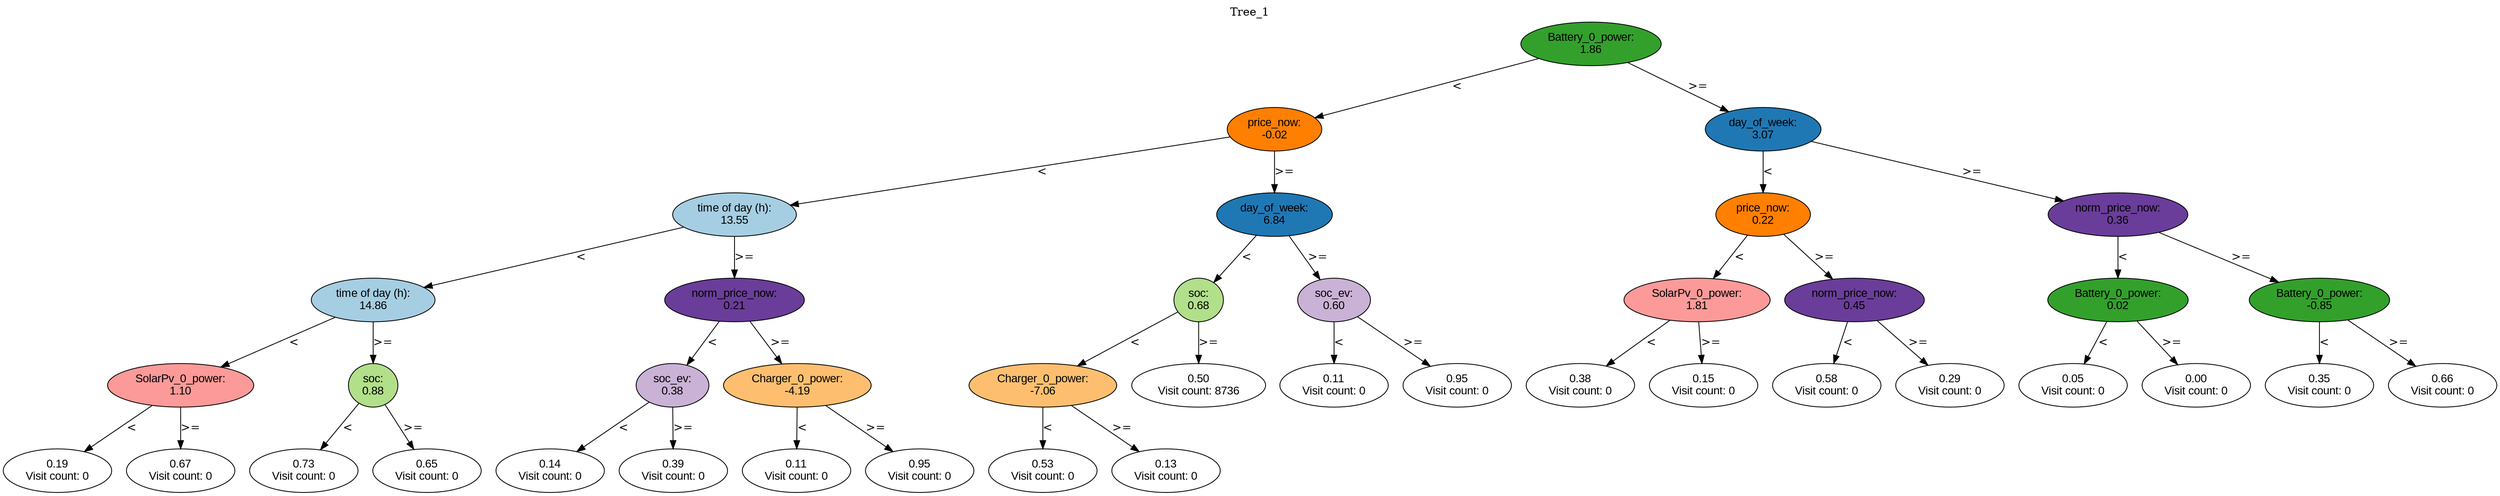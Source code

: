 digraph BST {
    node [fontname="Arial" style=filled colorscheme=paired12];
    0 [ label = "Battery_0_power:
1.86" fillcolor=4];
    1 [ label = "price_now:
-0.02" fillcolor=8];
    2 [ label = "time of day (h):
13.55" fillcolor=1];
    3 [ label = "time of day (h):
14.86" fillcolor=1];
    4 [ label = "SolarPv_0_power:
1.10" fillcolor=5];
    5 [ label = "0.19
Visit count: 0" fillcolor=white];
    6 [ label = "0.67
Visit count: 0" fillcolor=white];
    7 [ label = "soc:
0.88" fillcolor=3];
    8 [ label = "0.73
Visit count: 0" fillcolor=white];
    9 [ label = "0.65
Visit count: 0" fillcolor=white];
    10 [ label = "norm_price_now:
0.21" fillcolor=10];
    11 [ label = "soc_ev:
0.38" fillcolor=9];
    12 [ label = "0.14
Visit count: 0" fillcolor=white];
    13 [ label = "0.39
Visit count: 0" fillcolor=white];
    14 [ label = "Charger_0_power:
-4.19" fillcolor=7];
    15 [ label = "0.11
Visit count: 0" fillcolor=white];
    16 [ label = "0.95
Visit count: 0" fillcolor=white];
    17 [ label = "day_of_week:
6.84" fillcolor=2];
    18 [ label = "soc:
0.68" fillcolor=3];
    19 [ label = "Charger_0_power:
-7.06" fillcolor=7];
    20 [ label = "0.53
Visit count: 0" fillcolor=white];
    21 [ label = "0.13
Visit count: 0" fillcolor=white];
    22 [ label = "0.50
Visit count: 8736" fillcolor=white];
    23 [ label = "soc_ev:
0.60" fillcolor=9];
    24 [ label = "0.11
Visit count: 0" fillcolor=white];
    25 [ label = "0.95
Visit count: 0" fillcolor=white];
    26 [ label = "day_of_week:
3.07" fillcolor=2];
    27 [ label = "price_now:
0.22" fillcolor=8];
    28 [ label = "SolarPv_0_power:
1.81" fillcolor=5];
    29 [ label = "0.38
Visit count: 0" fillcolor=white];
    30 [ label = "0.15
Visit count: 0" fillcolor=white];
    31 [ label = "norm_price_now:
0.45" fillcolor=10];
    32 [ label = "0.58
Visit count: 0" fillcolor=white];
    33 [ label = "0.29
Visit count: 0" fillcolor=white];
    34 [ label = "norm_price_now:
0.36" fillcolor=10];
    35 [ label = "Battery_0_power:
0.02" fillcolor=4];
    36 [ label = "0.05
Visit count: 0" fillcolor=white];
    37 [ label = "0.00
Visit count: 0" fillcolor=white];
    38 [ label = "Battery_0_power:
-0.85" fillcolor=4];
    39 [ label = "0.35
Visit count: 0" fillcolor=white];
    40 [ label = "0.66
Visit count: 0" fillcolor=white];

    0  -> 1[ label = "<"];
    0  -> 26[ label = ">="];
    1  -> 2[ label = "<"];
    1  -> 17[ label = ">="];
    2  -> 3[ label = "<"];
    2  -> 10[ label = ">="];
    3  -> 4[ label = "<"];
    3  -> 7[ label = ">="];
    4  -> 5[ label = "<"];
    4  -> 6[ label = ">="];
    7  -> 8[ label = "<"];
    7  -> 9[ label = ">="];
    10  -> 11[ label = "<"];
    10  -> 14[ label = ">="];
    11  -> 12[ label = "<"];
    11  -> 13[ label = ">="];
    14  -> 15[ label = "<"];
    14  -> 16[ label = ">="];
    17  -> 18[ label = "<"];
    17  -> 23[ label = ">="];
    18  -> 19[ label = "<"];
    18  -> 22[ label = ">="];
    19  -> 20[ label = "<"];
    19  -> 21[ label = ">="];
    23  -> 24[ label = "<"];
    23  -> 25[ label = ">="];
    26  -> 27[ label = "<"];
    26  -> 34[ label = ">="];
    27  -> 28[ label = "<"];
    27  -> 31[ label = ">="];
    28  -> 29[ label = "<"];
    28  -> 30[ label = ">="];
    31  -> 32[ label = "<"];
    31  -> 33[ label = ">="];
    34  -> 35[ label = "<"];
    34  -> 38[ label = ">="];
    35  -> 36[ label = "<"];
    35  -> 37[ label = ">="];
    38  -> 39[ label = "<"];
    38  -> 40[ label = ">="];

    labelloc="t";
    label="Tree_1";
}